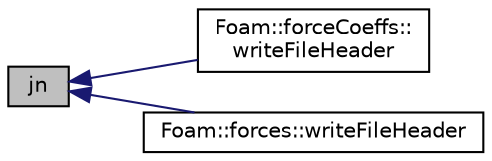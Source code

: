 digraph "jn"
{
  bgcolor="transparent";
  edge [fontname="Helvetica",fontsize="10",labelfontname="Helvetica",labelfontsize="10"];
  node [fontname="Helvetica",fontsize="10",shape=record];
  rankdir="LR";
  Node1 [label="jn",height=0.2,width=0.4,color="black", fillcolor="grey75", style="filled", fontcolor="black"];
  Node1 -> Node2 [dir="back",color="midnightblue",fontsize="10",style="solid",fontname="Helvetica"];
  Node2 [label="Foam::forceCoeffs::\lwriteFileHeader",height=0.2,width=0.4,color="black",URL="$a00852.html#a9e619cf96b2a2ae6779b4209d45ed8f8",tooltip="Output file header information. "];
  Node1 -> Node3 [dir="back",color="midnightblue",fontsize="10",style="solid",fontname="Helvetica"];
  Node3 [label="Foam::forces::writeFileHeader",height=0.2,width=0.4,color="black",URL="$a00855.html#a9e619cf96b2a2ae6779b4209d45ed8f8",tooltip="Output file header information. "];
}
